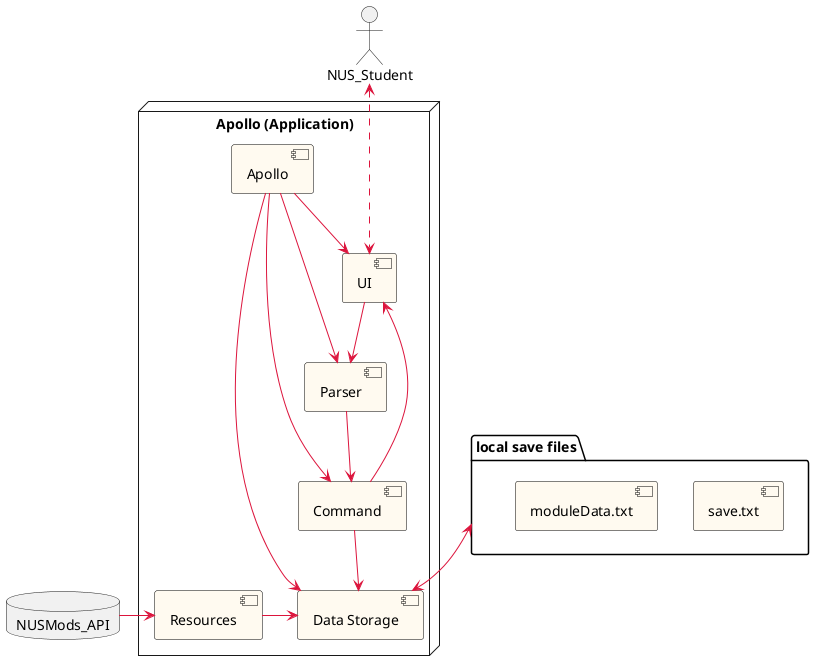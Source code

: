 @startuml
'https://plantuml.com/component-diagram

skinparam maxMessageSize 150
skinparam wrapWidth 150

skinparam component {
  BackgroundColor FloralWhite
  BorderColor Black
  ArrowColor Crimson
}


node "Apollo (Application)" {
  [Apollo]
  [UI]
  [Parser]
  [Command]
  [Data Storage]
  [Resources]
}

actor NUS_Student
database NUSMods_API
folder "local save files" {
    [save.txt]
    [moduleData.txt]
}

[Apollo] --> [UI]
[Apollo] --> [Data Storage]
[Apollo] --> [Parser]
[Apollo] --> [Command]
NUS_Student <-.-> [UI]
[UI] --> [Parser]
[Parser] --> [Command]
[Command] --> [UI]
[Command] --> [Data Storage]
NUSMods_API -right-> [Resources]
[Resources] -right-> [Data Storage]
"local save files"<-->[Data Storage]


@enduml